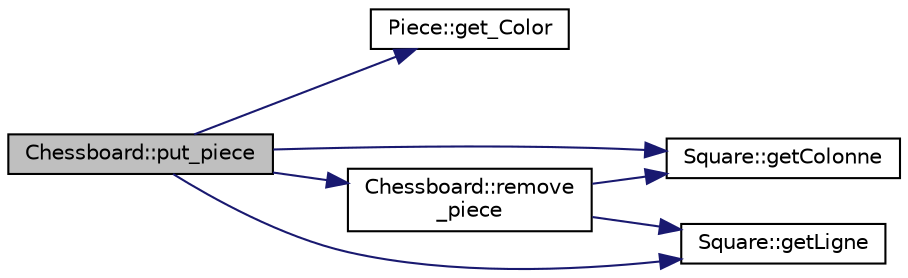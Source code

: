 digraph "Chessboard::put_piece"
{
 // LATEX_PDF_SIZE
  edge [fontname="Helvetica",fontsize="10",labelfontname="Helvetica",labelfontsize="10"];
  node [fontname="Helvetica",fontsize="10",shape=record];
  rankdir="LR";
  Node1 [label="Chessboard::put_piece",height=0.2,width=0.4,color="black", fillcolor="grey75", style="filled", fontcolor="black",tooltip="pose une pièce à la case spécifiée La pose est possile si la case est vide ou si elle contient une pi..."];
  Node1 -> Node2 [color="midnightblue",fontsize="10",style="solid",fontname="Helvetica"];
  Node2 [label="Piece::get_Color",height=0.2,width=0.4,color="black", fillcolor="white", style="filled",URL="$d5/df0/classPiece.html#a43c3f26ef40bed56c375fd3490c659d8",tooltip="renvoie la couleur de la pièce"];
  Node1 -> Node3 [color="midnightblue",fontsize="10",style="solid",fontname="Helvetica"];
  Node3 [label="Square::getColonne",height=0.2,width=0.4,color="black", fillcolor="white", style="filled",URL="$d3/d72/classSquare.html#ae75d936ad361d2ff001b289f1d914ab8",tooltip="fonction qui renvoie la colonne où se trouve la pièce"];
  Node1 -> Node4 [color="midnightblue",fontsize="10",style="solid",fontname="Helvetica"];
  Node4 [label="Square::getLigne",height=0.2,width=0.4,color="black", fillcolor="white", style="filled",URL="$d3/d72/classSquare.html#a4fa5008593aaff1c8ffc038541e4586c",tooltip="fonction qui renvoie la ligne où se trouve la pièce"];
  Node1 -> Node5 [color="midnightblue",fontsize="10",style="solid",fontname="Helvetica"];
  Node5 [label="Chessboard::remove\l_piece",height=0.2,width=0.4,color="black", fillcolor="white", style="filled",URL="$df/d81/classChessboard.html#aedb59c02419b9dfc6527346fdf9d7acb",tooltip="place un pointeur nul sur la case origine"];
  Node5 -> Node3 [color="midnightblue",fontsize="10",style="solid",fontname="Helvetica"];
  Node5 -> Node4 [color="midnightblue",fontsize="10",style="solid",fontname="Helvetica"];
}
